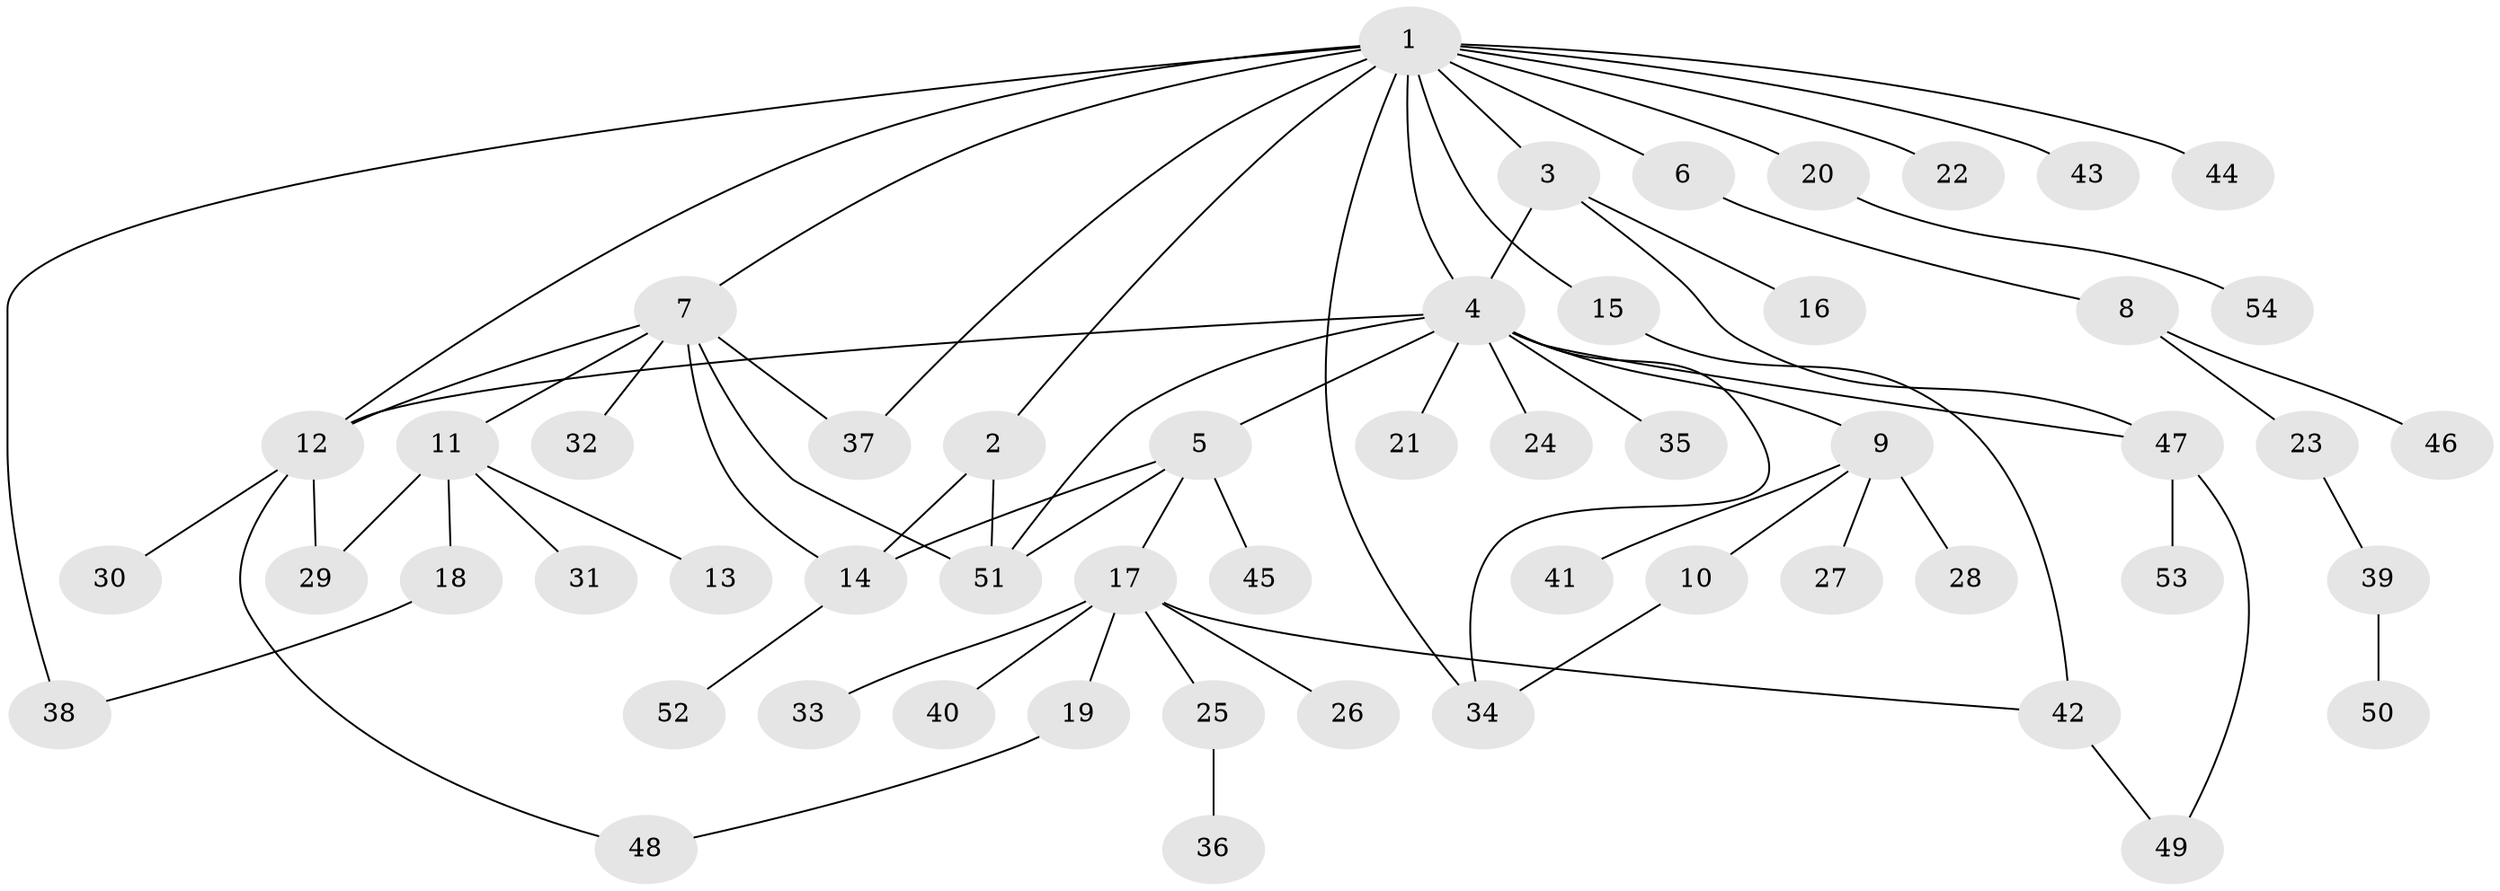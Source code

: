 // coarse degree distribution, {1: 0.8095238095238095, 3: 0.09523809523809523, 15: 0.047619047619047616, 2: 0.047619047619047616}
// Generated by graph-tools (version 1.1) at 2025/50/03/04/25 21:50:08]
// undirected, 54 vertices, 70 edges
graph export_dot {
graph [start="1"]
  node [color=gray90,style=filled];
  1;
  2;
  3;
  4;
  5;
  6;
  7;
  8;
  9;
  10;
  11;
  12;
  13;
  14;
  15;
  16;
  17;
  18;
  19;
  20;
  21;
  22;
  23;
  24;
  25;
  26;
  27;
  28;
  29;
  30;
  31;
  32;
  33;
  34;
  35;
  36;
  37;
  38;
  39;
  40;
  41;
  42;
  43;
  44;
  45;
  46;
  47;
  48;
  49;
  50;
  51;
  52;
  53;
  54;
  1 -- 2;
  1 -- 3;
  1 -- 4;
  1 -- 6;
  1 -- 7;
  1 -- 12;
  1 -- 15;
  1 -- 20;
  1 -- 22;
  1 -- 34;
  1 -- 37;
  1 -- 38;
  1 -- 43;
  1 -- 44;
  2 -- 14;
  2 -- 51;
  3 -- 4;
  3 -- 16;
  3 -- 47;
  4 -- 5;
  4 -- 9;
  4 -- 12;
  4 -- 21;
  4 -- 24;
  4 -- 34;
  4 -- 35;
  4 -- 47;
  4 -- 51;
  5 -- 14;
  5 -- 17;
  5 -- 45;
  5 -- 51;
  6 -- 8;
  7 -- 11;
  7 -- 12;
  7 -- 14;
  7 -- 32;
  7 -- 37;
  7 -- 51;
  8 -- 23;
  8 -- 46;
  9 -- 10;
  9 -- 27;
  9 -- 28;
  9 -- 41;
  10 -- 34;
  11 -- 13;
  11 -- 18;
  11 -- 29;
  11 -- 31;
  12 -- 29;
  12 -- 30;
  12 -- 48;
  14 -- 52;
  15 -- 42;
  17 -- 19;
  17 -- 25;
  17 -- 26;
  17 -- 33;
  17 -- 40;
  17 -- 42;
  18 -- 38;
  19 -- 48;
  20 -- 54;
  23 -- 39;
  25 -- 36;
  39 -- 50;
  42 -- 49;
  47 -- 49;
  47 -- 53;
}
